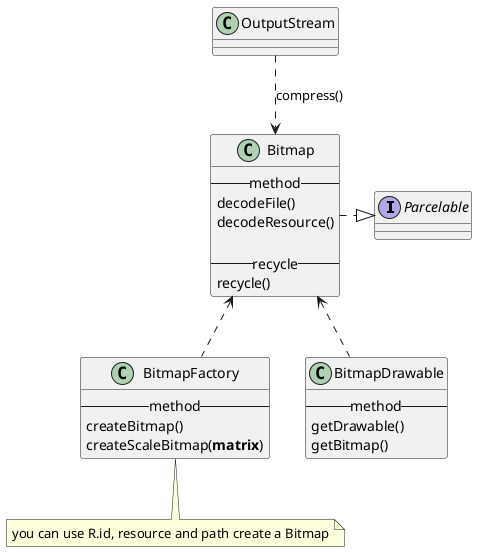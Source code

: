 @startuml

interface Parcelable

class Bitmap{
	--method--
	decodeFile()
	decodeResource()
	
	--recycle--
	recycle()
}

class BitmapFactory{
	--method--
	createBitmap()
	createScaleBitmap(**matrix**)
}
note bottom: you can use R.id, resource and path create a Bitmap

class BitmapDrawable{
	--method--
	getDrawable()
	getBitmap()
}

'---------------spilt line----------
Bitmap .|> Parcelable
Bitmap <.. BitmapFactory
OutputStream ..> Bitmap: compress()

Bitmap <.. BitmapDrawable
	

@enduml
